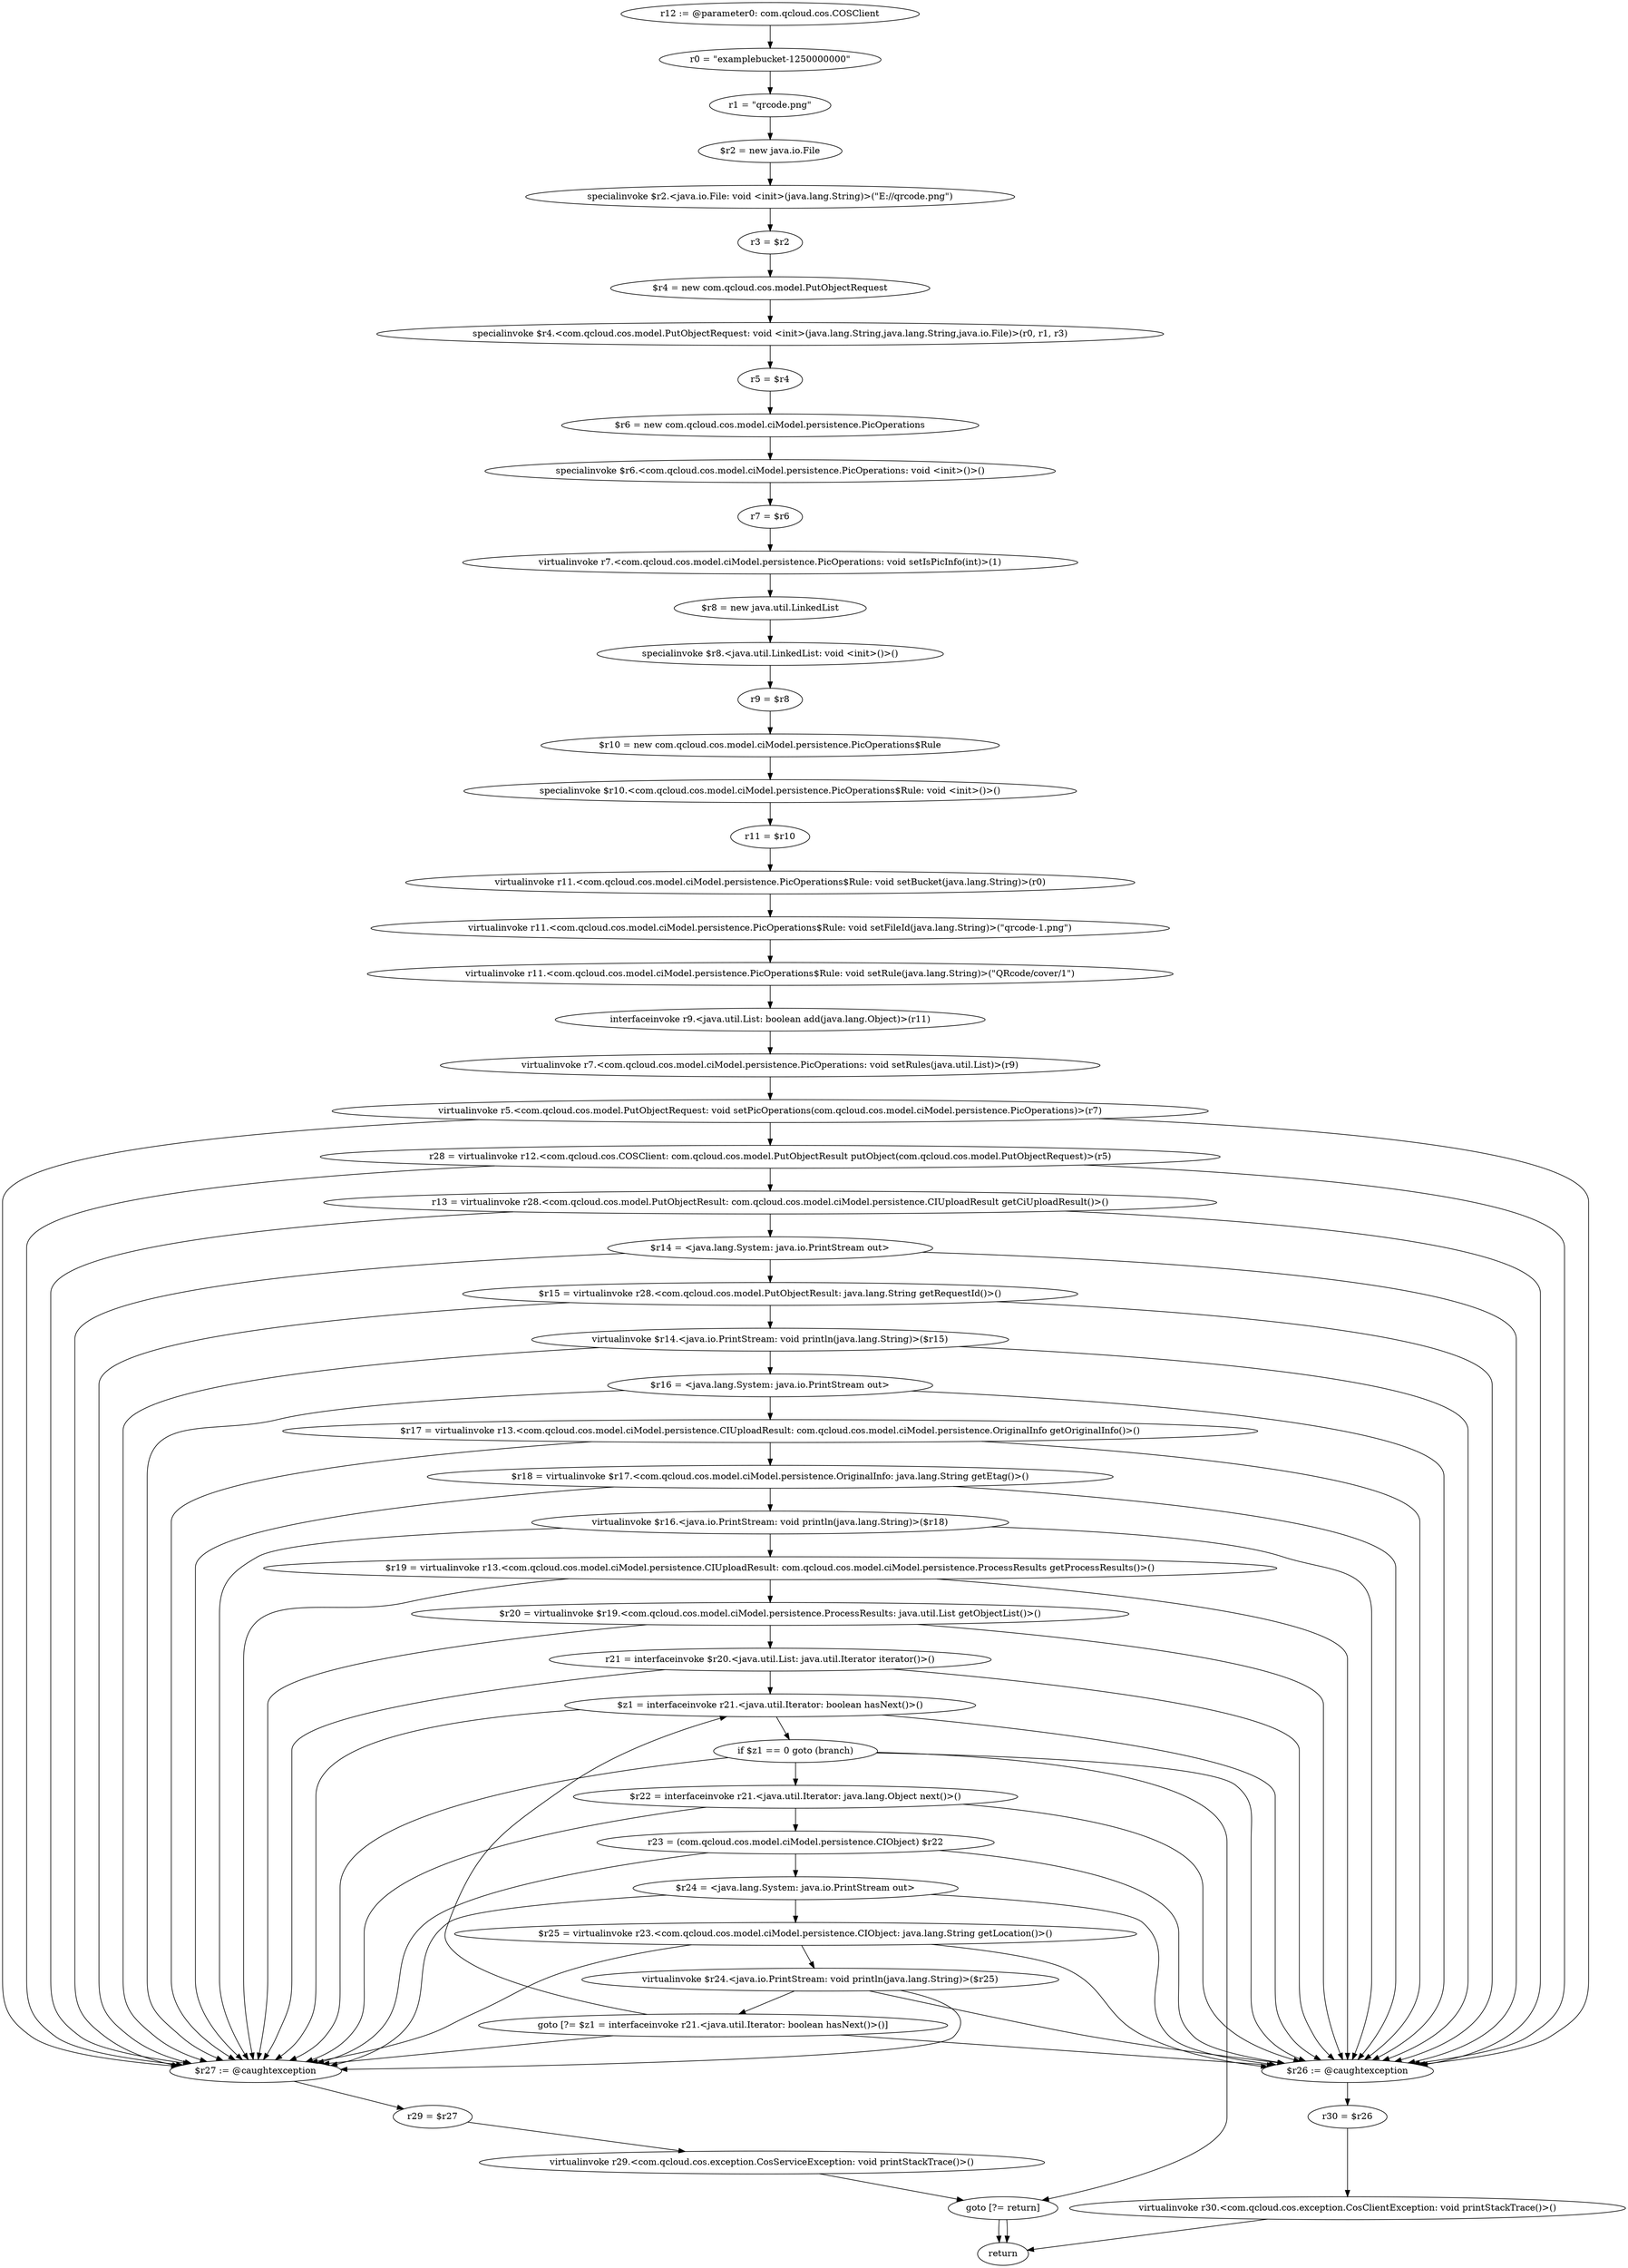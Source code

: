 digraph "unitGraph" {
    "r12 := @parameter0: com.qcloud.cos.COSClient"
    "r0 = \"examplebucket-1250000000\""
    "r1 = \"qrcode.png\""
    "$r2 = new java.io.File"
    "specialinvoke $r2.<java.io.File: void <init>(java.lang.String)>(\"E://qrcode.png\")"
    "r3 = $r2"
    "$r4 = new com.qcloud.cos.model.PutObjectRequest"
    "specialinvoke $r4.<com.qcloud.cos.model.PutObjectRequest: void <init>(java.lang.String,java.lang.String,java.io.File)>(r0, r1, r3)"
    "r5 = $r4"
    "$r6 = new com.qcloud.cos.model.ciModel.persistence.PicOperations"
    "specialinvoke $r6.<com.qcloud.cos.model.ciModel.persistence.PicOperations: void <init>()>()"
    "r7 = $r6"
    "virtualinvoke r7.<com.qcloud.cos.model.ciModel.persistence.PicOperations: void setIsPicInfo(int)>(1)"
    "$r8 = new java.util.LinkedList"
    "specialinvoke $r8.<java.util.LinkedList: void <init>()>()"
    "r9 = $r8"
    "$r10 = new com.qcloud.cos.model.ciModel.persistence.PicOperations$Rule"
    "specialinvoke $r10.<com.qcloud.cos.model.ciModel.persistence.PicOperations$Rule: void <init>()>()"
    "r11 = $r10"
    "virtualinvoke r11.<com.qcloud.cos.model.ciModel.persistence.PicOperations$Rule: void setBucket(java.lang.String)>(r0)"
    "virtualinvoke r11.<com.qcloud.cos.model.ciModel.persistence.PicOperations$Rule: void setFileId(java.lang.String)>(\"qrcode-1.png\")"
    "virtualinvoke r11.<com.qcloud.cos.model.ciModel.persistence.PicOperations$Rule: void setRule(java.lang.String)>(\"QRcode/cover/1\")"
    "interfaceinvoke r9.<java.util.List: boolean add(java.lang.Object)>(r11)"
    "virtualinvoke r7.<com.qcloud.cos.model.ciModel.persistence.PicOperations: void setRules(java.util.List)>(r9)"
    "virtualinvoke r5.<com.qcloud.cos.model.PutObjectRequest: void setPicOperations(com.qcloud.cos.model.ciModel.persistence.PicOperations)>(r7)"
    "r28 = virtualinvoke r12.<com.qcloud.cos.COSClient: com.qcloud.cos.model.PutObjectResult putObject(com.qcloud.cos.model.PutObjectRequest)>(r5)"
    "r13 = virtualinvoke r28.<com.qcloud.cos.model.PutObjectResult: com.qcloud.cos.model.ciModel.persistence.CIUploadResult getCiUploadResult()>()"
    "$r14 = <java.lang.System: java.io.PrintStream out>"
    "$r15 = virtualinvoke r28.<com.qcloud.cos.model.PutObjectResult: java.lang.String getRequestId()>()"
    "virtualinvoke $r14.<java.io.PrintStream: void println(java.lang.String)>($r15)"
    "$r16 = <java.lang.System: java.io.PrintStream out>"
    "$r17 = virtualinvoke r13.<com.qcloud.cos.model.ciModel.persistence.CIUploadResult: com.qcloud.cos.model.ciModel.persistence.OriginalInfo getOriginalInfo()>()"
    "$r18 = virtualinvoke $r17.<com.qcloud.cos.model.ciModel.persistence.OriginalInfo: java.lang.String getEtag()>()"
    "virtualinvoke $r16.<java.io.PrintStream: void println(java.lang.String)>($r18)"
    "$r19 = virtualinvoke r13.<com.qcloud.cos.model.ciModel.persistence.CIUploadResult: com.qcloud.cos.model.ciModel.persistence.ProcessResults getProcessResults()>()"
    "$r20 = virtualinvoke $r19.<com.qcloud.cos.model.ciModel.persistence.ProcessResults: java.util.List getObjectList()>()"
    "r21 = interfaceinvoke $r20.<java.util.List: java.util.Iterator iterator()>()"
    "$z1 = interfaceinvoke r21.<java.util.Iterator: boolean hasNext()>()"
    "if $z1 == 0 goto (branch)"
    "$r22 = interfaceinvoke r21.<java.util.Iterator: java.lang.Object next()>()"
    "r23 = (com.qcloud.cos.model.ciModel.persistence.CIObject) $r22"
    "$r24 = <java.lang.System: java.io.PrintStream out>"
    "$r25 = virtualinvoke r23.<com.qcloud.cos.model.ciModel.persistence.CIObject: java.lang.String getLocation()>()"
    "virtualinvoke $r24.<java.io.PrintStream: void println(java.lang.String)>($r25)"
    "goto [?= $z1 = interfaceinvoke r21.<java.util.Iterator: boolean hasNext()>()]"
    "goto [?= return]"
    "$r27 := @caughtexception"
    "r29 = $r27"
    "virtualinvoke r29.<com.qcloud.cos.exception.CosServiceException: void printStackTrace()>()"
    "$r26 := @caughtexception"
    "r30 = $r26"
    "virtualinvoke r30.<com.qcloud.cos.exception.CosClientException: void printStackTrace()>()"
    "return"
    "r12 := @parameter0: com.qcloud.cos.COSClient"->"r0 = \"examplebucket-1250000000\"";
    "r0 = \"examplebucket-1250000000\""->"r1 = \"qrcode.png\"";
    "r1 = \"qrcode.png\""->"$r2 = new java.io.File";
    "$r2 = new java.io.File"->"specialinvoke $r2.<java.io.File: void <init>(java.lang.String)>(\"E://qrcode.png\")";
    "specialinvoke $r2.<java.io.File: void <init>(java.lang.String)>(\"E://qrcode.png\")"->"r3 = $r2";
    "r3 = $r2"->"$r4 = new com.qcloud.cos.model.PutObjectRequest";
    "$r4 = new com.qcloud.cos.model.PutObjectRequest"->"specialinvoke $r4.<com.qcloud.cos.model.PutObjectRequest: void <init>(java.lang.String,java.lang.String,java.io.File)>(r0, r1, r3)";
    "specialinvoke $r4.<com.qcloud.cos.model.PutObjectRequest: void <init>(java.lang.String,java.lang.String,java.io.File)>(r0, r1, r3)"->"r5 = $r4";
    "r5 = $r4"->"$r6 = new com.qcloud.cos.model.ciModel.persistence.PicOperations";
    "$r6 = new com.qcloud.cos.model.ciModel.persistence.PicOperations"->"specialinvoke $r6.<com.qcloud.cos.model.ciModel.persistence.PicOperations: void <init>()>()";
    "specialinvoke $r6.<com.qcloud.cos.model.ciModel.persistence.PicOperations: void <init>()>()"->"r7 = $r6";
    "r7 = $r6"->"virtualinvoke r7.<com.qcloud.cos.model.ciModel.persistence.PicOperations: void setIsPicInfo(int)>(1)";
    "virtualinvoke r7.<com.qcloud.cos.model.ciModel.persistence.PicOperations: void setIsPicInfo(int)>(1)"->"$r8 = new java.util.LinkedList";
    "$r8 = new java.util.LinkedList"->"specialinvoke $r8.<java.util.LinkedList: void <init>()>()";
    "specialinvoke $r8.<java.util.LinkedList: void <init>()>()"->"r9 = $r8";
    "r9 = $r8"->"$r10 = new com.qcloud.cos.model.ciModel.persistence.PicOperations$Rule";
    "$r10 = new com.qcloud.cos.model.ciModel.persistence.PicOperations$Rule"->"specialinvoke $r10.<com.qcloud.cos.model.ciModel.persistence.PicOperations$Rule: void <init>()>()";
    "specialinvoke $r10.<com.qcloud.cos.model.ciModel.persistence.PicOperations$Rule: void <init>()>()"->"r11 = $r10";
    "r11 = $r10"->"virtualinvoke r11.<com.qcloud.cos.model.ciModel.persistence.PicOperations$Rule: void setBucket(java.lang.String)>(r0)";
    "virtualinvoke r11.<com.qcloud.cos.model.ciModel.persistence.PicOperations$Rule: void setBucket(java.lang.String)>(r0)"->"virtualinvoke r11.<com.qcloud.cos.model.ciModel.persistence.PicOperations$Rule: void setFileId(java.lang.String)>(\"qrcode-1.png\")";
    "virtualinvoke r11.<com.qcloud.cos.model.ciModel.persistence.PicOperations$Rule: void setFileId(java.lang.String)>(\"qrcode-1.png\")"->"virtualinvoke r11.<com.qcloud.cos.model.ciModel.persistence.PicOperations$Rule: void setRule(java.lang.String)>(\"QRcode/cover/1\")";
    "virtualinvoke r11.<com.qcloud.cos.model.ciModel.persistence.PicOperations$Rule: void setRule(java.lang.String)>(\"QRcode/cover/1\")"->"interfaceinvoke r9.<java.util.List: boolean add(java.lang.Object)>(r11)";
    "interfaceinvoke r9.<java.util.List: boolean add(java.lang.Object)>(r11)"->"virtualinvoke r7.<com.qcloud.cos.model.ciModel.persistence.PicOperations: void setRules(java.util.List)>(r9)";
    "virtualinvoke r7.<com.qcloud.cos.model.ciModel.persistence.PicOperations: void setRules(java.util.List)>(r9)"->"virtualinvoke r5.<com.qcloud.cos.model.PutObjectRequest: void setPicOperations(com.qcloud.cos.model.ciModel.persistence.PicOperations)>(r7)";
    "virtualinvoke r5.<com.qcloud.cos.model.PutObjectRequest: void setPicOperations(com.qcloud.cos.model.ciModel.persistence.PicOperations)>(r7)"->"$r27 := @caughtexception";
    "virtualinvoke r5.<com.qcloud.cos.model.PutObjectRequest: void setPicOperations(com.qcloud.cos.model.ciModel.persistence.PicOperations)>(r7)"->"$r26 := @caughtexception";
    "virtualinvoke r5.<com.qcloud.cos.model.PutObjectRequest: void setPicOperations(com.qcloud.cos.model.ciModel.persistence.PicOperations)>(r7)"->"r28 = virtualinvoke r12.<com.qcloud.cos.COSClient: com.qcloud.cos.model.PutObjectResult putObject(com.qcloud.cos.model.PutObjectRequest)>(r5)";
    "r28 = virtualinvoke r12.<com.qcloud.cos.COSClient: com.qcloud.cos.model.PutObjectResult putObject(com.qcloud.cos.model.PutObjectRequest)>(r5)"->"$r27 := @caughtexception";
    "r28 = virtualinvoke r12.<com.qcloud.cos.COSClient: com.qcloud.cos.model.PutObjectResult putObject(com.qcloud.cos.model.PutObjectRequest)>(r5)"->"$r26 := @caughtexception";
    "r28 = virtualinvoke r12.<com.qcloud.cos.COSClient: com.qcloud.cos.model.PutObjectResult putObject(com.qcloud.cos.model.PutObjectRequest)>(r5)"->"r13 = virtualinvoke r28.<com.qcloud.cos.model.PutObjectResult: com.qcloud.cos.model.ciModel.persistence.CIUploadResult getCiUploadResult()>()";
    "r13 = virtualinvoke r28.<com.qcloud.cos.model.PutObjectResult: com.qcloud.cos.model.ciModel.persistence.CIUploadResult getCiUploadResult()>()"->"$r27 := @caughtexception";
    "r13 = virtualinvoke r28.<com.qcloud.cos.model.PutObjectResult: com.qcloud.cos.model.ciModel.persistence.CIUploadResult getCiUploadResult()>()"->"$r26 := @caughtexception";
    "r13 = virtualinvoke r28.<com.qcloud.cos.model.PutObjectResult: com.qcloud.cos.model.ciModel.persistence.CIUploadResult getCiUploadResult()>()"->"$r14 = <java.lang.System: java.io.PrintStream out>";
    "$r14 = <java.lang.System: java.io.PrintStream out>"->"$r27 := @caughtexception";
    "$r14 = <java.lang.System: java.io.PrintStream out>"->"$r26 := @caughtexception";
    "$r14 = <java.lang.System: java.io.PrintStream out>"->"$r15 = virtualinvoke r28.<com.qcloud.cos.model.PutObjectResult: java.lang.String getRequestId()>()";
    "$r15 = virtualinvoke r28.<com.qcloud.cos.model.PutObjectResult: java.lang.String getRequestId()>()"->"$r27 := @caughtexception";
    "$r15 = virtualinvoke r28.<com.qcloud.cos.model.PutObjectResult: java.lang.String getRequestId()>()"->"$r26 := @caughtexception";
    "$r15 = virtualinvoke r28.<com.qcloud.cos.model.PutObjectResult: java.lang.String getRequestId()>()"->"virtualinvoke $r14.<java.io.PrintStream: void println(java.lang.String)>($r15)";
    "virtualinvoke $r14.<java.io.PrintStream: void println(java.lang.String)>($r15)"->"$r27 := @caughtexception";
    "virtualinvoke $r14.<java.io.PrintStream: void println(java.lang.String)>($r15)"->"$r26 := @caughtexception";
    "virtualinvoke $r14.<java.io.PrintStream: void println(java.lang.String)>($r15)"->"$r16 = <java.lang.System: java.io.PrintStream out>";
    "$r16 = <java.lang.System: java.io.PrintStream out>"->"$r27 := @caughtexception";
    "$r16 = <java.lang.System: java.io.PrintStream out>"->"$r26 := @caughtexception";
    "$r16 = <java.lang.System: java.io.PrintStream out>"->"$r17 = virtualinvoke r13.<com.qcloud.cos.model.ciModel.persistence.CIUploadResult: com.qcloud.cos.model.ciModel.persistence.OriginalInfo getOriginalInfo()>()";
    "$r17 = virtualinvoke r13.<com.qcloud.cos.model.ciModel.persistence.CIUploadResult: com.qcloud.cos.model.ciModel.persistence.OriginalInfo getOriginalInfo()>()"->"$r27 := @caughtexception";
    "$r17 = virtualinvoke r13.<com.qcloud.cos.model.ciModel.persistence.CIUploadResult: com.qcloud.cos.model.ciModel.persistence.OriginalInfo getOriginalInfo()>()"->"$r26 := @caughtexception";
    "$r17 = virtualinvoke r13.<com.qcloud.cos.model.ciModel.persistence.CIUploadResult: com.qcloud.cos.model.ciModel.persistence.OriginalInfo getOriginalInfo()>()"->"$r18 = virtualinvoke $r17.<com.qcloud.cos.model.ciModel.persistence.OriginalInfo: java.lang.String getEtag()>()";
    "$r18 = virtualinvoke $r17.<com.qcloud.cos.model.ciModel.persistence.OriginalInfo: java.lang.String getEtag()>()"->"$r27 := @caughtexception";
    "$r18 = virtualinvoke $r17.<com.qcloud.cos.model.ciModel.persistence.OriginalInfo: java.lang.String getEtag()>()"->"$r26 := @caughtexception";
    "$r18 = virtualinvoke $r17.<com.qcloud.cos.model.ciModel.persistence.OriginalInfo: java.lang.String getEtag()>()"->"virtualinvoke $r16.<java.io.PrintStream: void println(java.lang.String)>($r18)";
    "virtualinvoke $r16.<java.io.PrintStream: void println(java.lang.String)>($r18)"->"$r27 := @caughtexception";
    "virtualinvoke $r16.<java.io.PrintStream: void println(java.lang.String)>($r18)"->"$r26 := @caughtexception";
    "virtualinvoke $r16.<java.io.PrintStream: void println(java.lang.String)>($r18)"->"$r19 = virtualinvoke r13.<com.qcloud.cos.model.ciModel.persistence.CIUploadResult: com.qcloud.cos.model.ciModel.persistence.ProcessResults getProcessResults()>()";
    "$r19 = virtualinvoke r13.<com.qcloud.cos.model.ciModel.persistence.CIUploadResult: com.qcloud.cos.model.ciModel.persistence.ProcessResults getProcessResults()>()"->"$r27 := @caughtexception";
    "$r19 = virtualinvoke r13.<com.qcloud.cos.model.ciModel.persistence.CIUploadResult: com.qcloud.cos.model.ciModel.persistence.ProcessResults getProcessResults()>()"->"$r26 := @caughtexception";
    "$r19 = virtualinvoke r13.<com.qcloud.cos.model.ciModel.persistence.CIUploadResult: com.qcloud.cos.model.ciModel.persistence.ProcessResults getProcessResults()>()"->"$r20 = virtualinvoke $r19.<com.qcloud.cos.model.ciModel.persistence.ProcessResults: java.util.List getObjectList()>()";
    "$r20 = virtualinvoke $r19.<com.qcloud.cos.model.ciModel.persistence.ProcessResults: java.util.List getObjectList()>()"->"$r27 := @caughtexception";
    "$r20 = virtualinvoke $r19.<com.qcloud.cos.model.ciModel.persistence.ProcessResults: java.util.List getObjectList()>()"->"$r26 := @caughtexception";
    "$r20 = virtualinvoke $r19.<com.qcloud.cos.model.ciModel.persistence.ProcessResults: java.util.List getObjectList()>()"->"r21 = interfaceinvoke $r20.<java.util.List: java.util.Iterator iterator()>()";
    "r21 = interfaceinvoke $r20.<java.util.List: java.util.Iterator iterator()>()"->"$r27 := @caughtexception";
    "r21 = interfaceinvoke $r20.<java.util.List: java.util.Iterator iterator()>()"->"$r26 := @caughtexception";
    "r21 = interfaceinvoke $r20.<java.util.List: java.util.Iterator iterator()>()"->"$z1 = interfaceinvoke r21.<java.util.Iterator: boolean hasNext()>()";
    "$z1 = interfaceinvoke r21.<java.util.Iterator: boolean hasNext()>()"->"$r27 := @caughtexception";
    "$z1 = interfaceinvoke r21.<java.util.Iterator: boolean hasNext()>()"->"$r26 := @caughtexception";
    "$z1 = interfaceinvoke r21.<java.util.Iterator: boolean hasNext()>()"->"if $z1 == 0 goto (branch)";
    "if $z1 == 0 goto (branch)"->"$r22 = interfaceinvoke r21.<java.util.Iterator: java.lang.Object next()>()";
    "if $z1 == 0 goto (branch)"->"goto [?= return]";
    "if $z1 == 0 goto (branch)"->"$r27 := @caughtexception";
    "if $z1 == 0 goto (branch)"->"$r26 := @caughtexception";
    "$r22 = interfaceinvoke r21.<java.util.Iterator: java.lang.Object next()>()"->"$r27 := @caughtexception";
    "$r22 = interfaceinvoke r21.<java.util.Iterator: java.lang.Object next()>()"->"$r26 := @caughtexception";
    "$r22 = interfaceinvoke r21.<java.util.Iterator: java.lang.Object next()>()"->"r23 = (com.qcloud.cos.model.ciModel.persistence.CIObject) $r22";
    "r23 = (com.qcloud.cos.model.ciModel.persistence.CIObject) $r22"->"$r27 := @caughtexception";
    "r23 = (com.qcloud.cos.model.ciModel.persistence.CIObject) $r22"->"$r26 := @caughtexception";
    "r23 = (com.qcloud.cos.model.ciModel.persistence.CIObject) $r22"->"$r24 = <java.lang.System: java.io.PrintStream out>";
    "$r24 = <java.lang.System: java.io.PrintStream out>"->"$r27 := @caughtexception";
    "$r24 = <java.lang.System: java.io.PrintStream out>"->"$r26 := @caughtexception";
    "$r24 = <java.lang.System: java.io.PrintStream out>"->"$r25 = virtualinvoke r23.<com.qcloud.cos.model.ciModel.persistence.CIObject: java.lang.String getLocation()>()";
    "$r25 = virtualinvoke r23.<com.qcloud.cos.model.ciModel.persistence.CIObject: java.lang.String getLocation()>()"->"$r27 := @caughtexception";
    "$r25 = virtualinvoke r23.<com.qcloud.cos.model.ciModel.persistence.CIObject: java.lang.String getLocation()>()"->"$r26 := @caughtexception";
    "$r25 = virtualinvoke r23.<com.qcloud.cos.model.ciModel.persistence.CIObject: java.lang.String getLocation()>()"->"virtualinvoke $r24.<java.io.PrintStream: void println(java.lang.String)>($r25)";
    "virtualinvoke $r24.<java.io.PrintStream: void println(java.lang.String)>($r25)"->"$r27 := @caughtexception";
    "virtualinvoke $r24.<java.io.PrintStream: void println(java.lang.String)>($r25)"->"$r26 := @caughtexception";
    "virtualinvoke $r24.<java.io.PrintStream: void println(java.lang.String)>($r25)"->"goto [?= $z1 = interfaceinvoke r21.<java.util.Iterator: boolean hasNext()>()]";
    "goto [?= $z1 = interfaceinvoke r21.<java.util.Iterator: boolean hasNext()>()]"->"$r27 := @caughtexception";
    "goto [?= $z1 = interfaceinvoke r21.<java.util.Iterator: boolean hasNext()>()]"->"$r26 := @caughtexception";
    "goto [?= $z1 = interfaceinvoke r21.<java.util.Iterator: boolean hasNext()>()]"->"$z1 = interfaceinvoke r21.<java.util.Iterator: boolean hasNext()>()";
    "goto [?= return]"->"return";
    "$r27 := @caughtexception"->"r29 = $r27";
    "r29 = $r27"->"virtualinvoke r29.<com.qcloud.cos.exception.CosServiceException: void printStackTrace()>()";
    "virtualinvoke r29.<com.qcloud.cos.exception.CosServiceException: void printStackTrace()>()"->"goto [?= return]";
    "goto [?= return]"->"return";
    "$r26 := @caughtexception"->"r30 = $r26";
    "r30 = $r26"->"virtualinvoke r30.<com.qcloud.cos.exception.CosClientException: void printStackTrace()>()";
    "virtualinvoke r30.<com.qcloud.cos.exception.CosClientException: void printStackTrace()>()"->"return";
}
